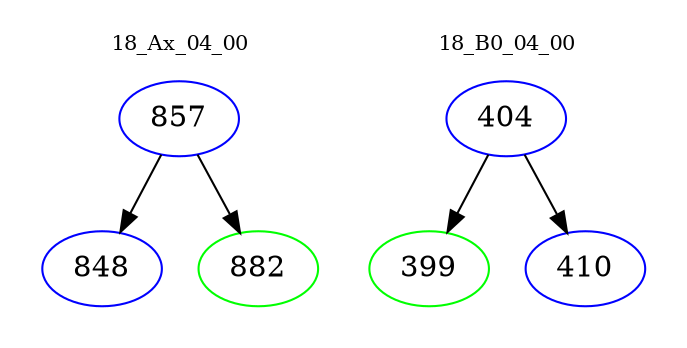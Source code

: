 digraph{
subgraph cluster_0 {
color = white
label = "18_Ax_04_00";
fontsize=10;
T0_857 [label="857", color="blue"]
T0_857 -> T0_848 [color="black"]
T0_848 [label="848", color="blue"]
T0_857 -> T0_882 [color="black"]
T0_882 [label="882", color="green"]
}
subgraph cluster_1 {
color = white
label = "18_B0_04_00";
fontsize=10;
T1_404 [label="404", color="blue"]
T1_404 -> T1_399 [color="black"]
T1_399 [label="399", color="green"]
T1_404 -> T1_410 [color="black"]
T1_410 [label="410", color="blue"]
}
}
